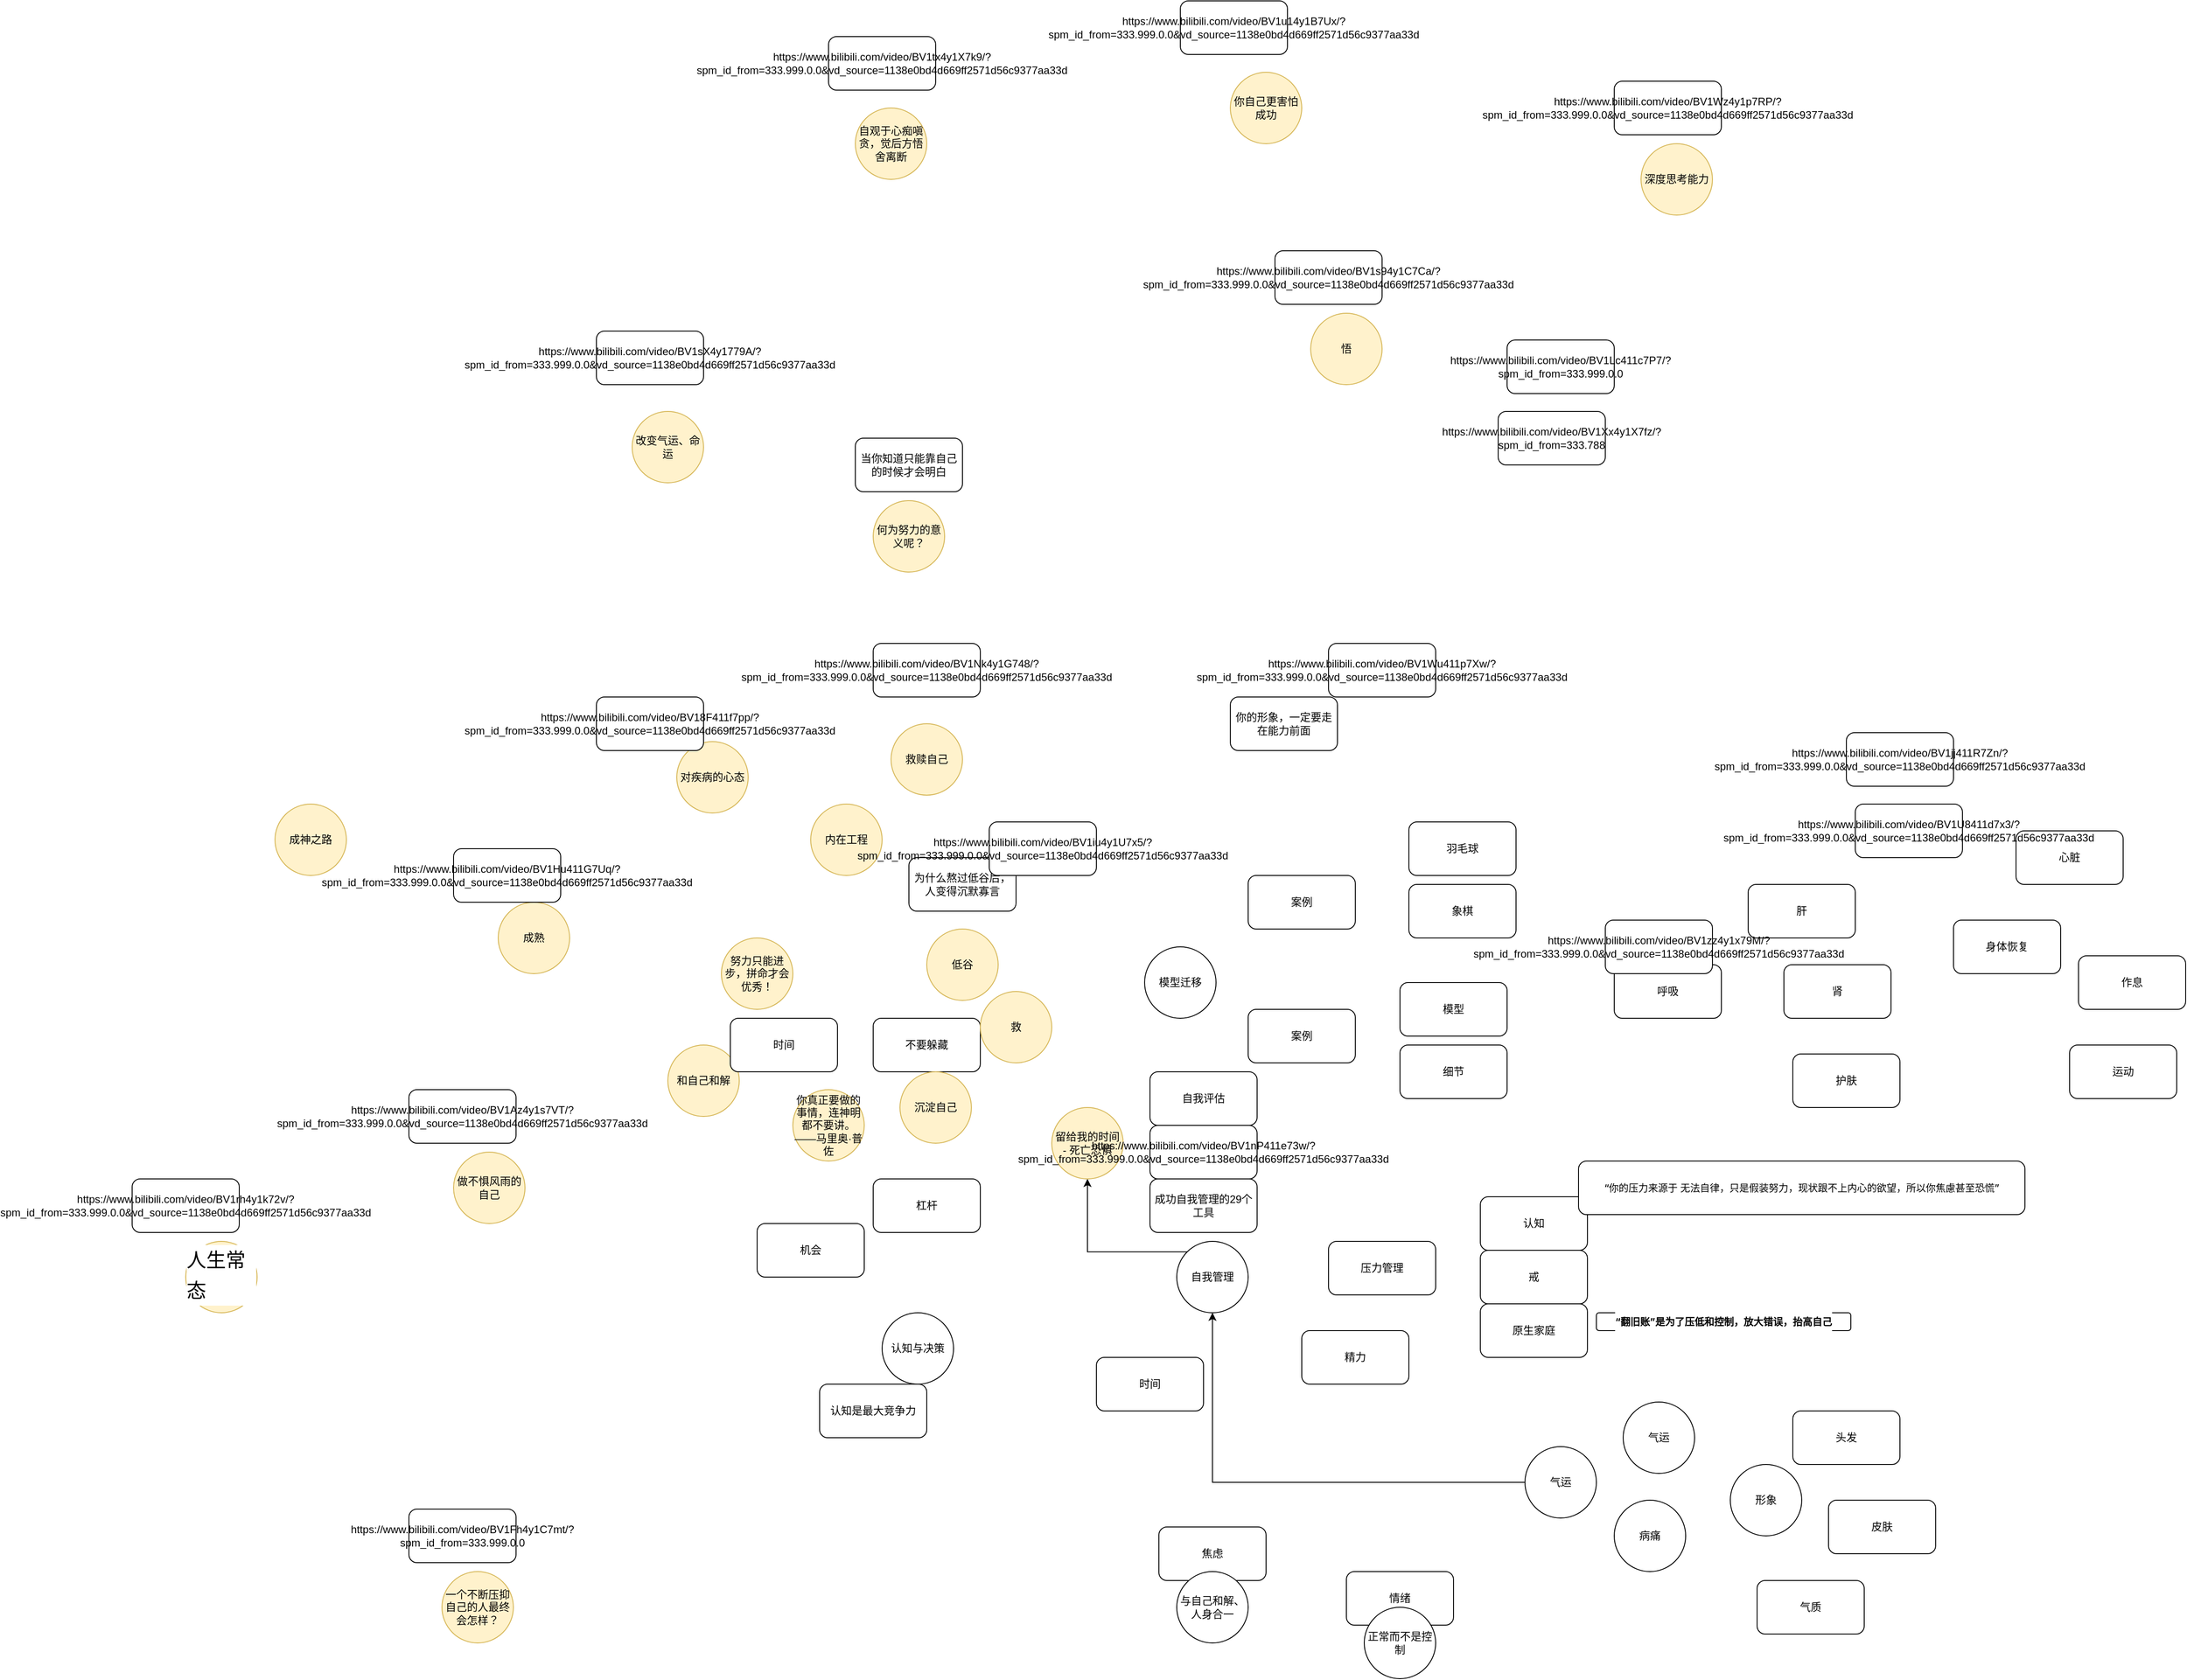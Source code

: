 <mxfile version="21.6.6" type="github">
  <diagram name="第 1 页" id="dakM9nL8LV4iqTdno8jL">
    <mxGraphModel dx="3447" dy="2172" grid="1" gridSize="10" guides="1" tooltips="1" connect="1" arrows="1" fold="1" page="1" pageScale="1" pageWidth="827" pageHeight="1169" math="0" shadow="0">
      <root>
        <mxCell id="0" />
        <mxCell id="1" parent="0" />
        <mxCell id="mPqD-2F0gGFnDQa81UJL-1" value="自我评估" style="rounded=1;whiteSpace=wrap;html=1;" parent="1" vertex="1">
          <mxGeometry x="380" y="190" width="120" height="60" as="geometry" />
        </mxCell>
        <mxCell id="mPqD-2F0gGFnDQa81UJL-28" style="edgeStyle=orthogonalEdgeStyle;rounded=0;orthogonalLoop=1;jettySize=auto;html=1;exitX=0;exitY=0;exitDx=0;exitDy=0;" parent="1" source="mPqD-2F0gGFnDQa81UJL-2" target="mPqD-2F0gGFnDQa81UJL-27" edge="1">
          <mxGeometry relative="1" as="geometry" />
        </mxCell>
        <mxCell id="mPqD-2F0gGFnDQa81UJL-2" value="自我管理" style="ellipse;whiteSpace=wrap;html=1;aspect=fixed;" parent="1" vertex="1">
          <mxGeometry x="410" y="380" width="80" height="80" as="geometry" />
        </mxCell>
        <mxCell id="mPqD-2F0gGFnDQa81UJL-3" value="认知与决策" style="ellipse;whiteSpace=wrap;html=1;aspect=fixed;" parent="1" vertex="1">
          <mxGeometry x="80" y="460" width="80" height="80" as="geometry" />
        </mxCell>
        <mxCell id="mPqD-2F0gGFnDQa81UJL-4" value="机会" style="rounded=1;whiteSpace=wrap;html=1;" parent="1" vertex="1">
          <mxGeometry x="-60" y="360" width="120" height="60" as="geometry" />
        </mxCell>
        <mxCell id="mPqD-2F0gGFnDQa81UJL-5" value="杠杆" style="rounded=1;whiteSpace=wrap;html=1;" parent="1" vertex="1">
          <mxGeometry x="70" y="310" width="120" height="60" as="geometry" />
        </mxCell>
        <mxCell id="mPqD-2F0gGFnDQa81UJL-7" value="压力管理" style="rounded=1;whiteSpace=wrap;html=1;" parent="1" vertex="1">
          <mxGeometry x="580" y="380" width="120" height="60" as="geometry" />
        </mxCell>
        <mxCell id="mPqD-2F0gGFnDQa81UJL-8" value="精力" style="rounded=1;whiteSpace=wrap;html=1;" parent="1" vertex="1">
          <mxGeometry x="550" y="480" width="120" height="60" as="geometry" />
        </mxCell>
        <mxCell id="mPqD-2F0gGFnDQa81UJL-9" value="时间" style="rounded=1;whiteSpace=wrap;html=1;" parent="1" vertex="1">
          <mxGeometry x="320" y="510" width="120" height="60" as="geometry" />
        </mxCell>
        <mxCell id="mPqD-2F0gGFnDQa81UJL-10" value="模型迁移" style="ellipse;whiteSpace=wrap;html=1;aspect=fixed;" parent="1" vertex="1">
          <mxGeometry x="374" y="50" width="80" height="80" as="geometry" />
        </mxCell>
        <mxCell id="mPqD-2F0gGFnDQa81UJL-11" value="案例" style="rounded=1;whiteSpace=wrap;html=1;" parent="1" vertex="1">
          <mxGeometry x="490" y="-30" width="120" height="60" as="geometry" />
        </mxCell>
        <mxCell id="mPqD-2F0gGFnDQa81UJL-12" value="羽毛球" style="rounded=1;whiteSpace=wrap;html=1;" parent="1" vertex="1">
          <mxGeometry x="670" y="-90" width="120" height="60" as="geometry" />
        </mxCell>
        <mxCell id="mPqD-2F0gGFnDQa81UJL-13" value="象棋" style="rounded=1;whiteSpace=wrap;html=1;" parent="1" vertex="1">
          <mxGeometry x="670" y="-20" width="120" height="60" as="geometry" />
        </mxCell>
        <mxCell id="mPqD-2F0gGFnDQa81UJL-14" value="案例" style="rounded=1;whiteSpace=wrap;html=1;" parent="1" vertex="1">
          <mxGeometry x="490" y="120" width="120" height="60" as="geometry" />
        </mxCell>
        <mxCell id="mPqD-2F0gGFnDQa81UJL-15" value="模型" style="rounded=1;whiteSpace=wrap;html=1;" parent="1" vertex="1">
          <mxGeometry x="660" y="90" width="120" height="60" as="geometry" />
        </mxCell>
        <mxCell id="mPqD-2F0gGFnDQa81UJL-16" value="细节" style="rounded=1;whiteSpace=wrap;html=1;" parent="1" vertex="1">
          <mxGeometry x="660" y="160" width="120" height="60" as="geometry" />
        </mxCell>
        <mxCell id="mPqD-2F0gGFnDQa81UJL-17" value="认知" style="rounded=1;whiteSpace=wrap;html=1;" parent="1" vertex="1">
          <mxGeometry x="750" y="330" width="120" height="60" as="geometry" />
        </mxCell>
        <mxCell id="mPqD-2F0gGFnDQa81UJL-18" value="戒" style="rounded=1;whiteSpace=wrap;html=1;" parent="1" vertex="1">
          <mxGeometry x="750" y="390" width="120" height="60" as="geometry" />
        </mxCell>
        <mxCell id="mPqD-2F0gGFnDQa81UJL-19" value="病痛" style="ellipse;whiteSpace=wrap;html=1;aspect=fixed;" parent="1" vertex="1">
          <mxGeometry x="900" y="670" width="80" height="80" as="geometry" />
        </mxCell>
        <mxCell id="mPqD-2F0gGFnDQa81UJL-22" style="edgeStyle=orthogonalEdgeStyle;rounded=0;orthogonalLoop=1;jettySize=auto;html=1;exitX=0;exitY=0.5;exitDx=0;exitDy=0;entryX=0.5;entryY=1;entryDx=0;entryDy=0;" parent="1" source="mPqD-2F0gGFnDQa81UJL-20" target="mPqD-2F0gGFnDQa81UJL-2" edge="1">
          <mxGeometry relative="1" as="geometry" />
        </mxCell>
        <mxCell id="mPqD-2F0gGFnDQa81UJL-20" value="气运" style="ellipse;whiteSpace=wrap;html=1;aspect=fixed;" parent="1" vertex="1">
          <mxGeometry x="800" y="610" width="80" height="80" as="geometry" />
        </mxCell>
        <mxCell id="mPqD-2F0gGFnDQa81UJL-21" value="气运" style="ellipse;whiteSpace=wrap;html=1;aspect=fixed;" parent="1" vertex="1">
          <mxGeometry x="910" y="560" width="80" height="80" as="geometry" />
        </mxCell>
        <mxCell id="mPqD-2F0gGFnDQa81UJL-23" value="形象" style="ellipse;whiteSpace=wrap;html=1;aspect=fixed;" parent="1" vertex="1">
          <mxGeometry x="1030" y="630" width="80" height="80" as="geometry" />
        </mxCell>
        <mxCell id="mPqD-2F0gGFnDQa81UJL-24" value="头发" style="rounded=1;whiteSpace=wrap;html=1;" parent="1" vertex="1">
          <mxGeometry x="1100" y="570" width="120" height="60" as="geometry" />
        </mxCell>
        <mxCell id="mPqD-2F0gGFnDQa81UJL-25" value="皮肤" style="rounded=1;whiteSpace=wrap;html=1;" parent="1" vertex="1">
          <mxGeometry x="1140" y="670" width="120" height="60" as="geometry" />
        </mxCell>
        <mxCell id="mPqD-2F0gGFnDQa81UJL-26" value="气质" style="rounded=1;whiteSpace=wrap;html=1;" parent="1" vertex="1">
          <mxGeometry x="1060" y="760" width="120" height="60" as="geometry" />
        </mxCell>
        <mxCell id="mPqD-2F0gGFnDQa81UJL-27" value="留给我的时间 - 死亡恐惧" style="ellipse;whiteSpace=wrap;html=1;aspect=fixed;fillColor=#fff2cc;strokeColor=#d6b656;" parent="1" vertex="1">
          <mxGeometry x="270" y="230" width="80" height="80" as="geometry" />
        </mxCell>
        <mxCell id="mPqD-2F0gGFnDQa81UJL-29" value="原生家庭" style="rounded=1;whiteSpace=wrap;html=1;" parent="1" vertex="1">
          <mxGeometry x="750" y="450" width="120" height="60" as="geometry" />
        </mxCell>
        <mxCell id="mPqD-2F0gGFnDQa81UJL-30" value="&lt;h1 style=&quot;margin: 0px 0px 6px; color: var(--text1); padding: 0px; font-family: -apple-system, BlinkMacSystemFont, &amp;quot;Helvetica Neue&amp;quot;, Helvetica, Arial, &amp;quot;PingFang SC&amp;quot;, &amp;quot;Hiragino Sans GB&amp;quot;, &amp;quot;Microsoft YaHei&amp;quot;, sans-serif; -webkit-font-smoothing: antialiased; line-height: 34px; overflow: hidden; text-overflow: ellipsis; text-align: start; background-color: rgb(255, 255, 255);&quot; data-v-4f1c0915=&quot;&quot; class=&quot;video-title&quot; title=&quot;“翻旧账”是为了压低和控制，放大错误，抬高自己&quot;&gt;&lt;font style=&quot;font-size: 11px;&quot;&gt;“翻旧账”是为了压低和控制，放大错误，抬高自己&lt;/font&gt;&lt;/h1&gt;" style="rounded=1;whiteSpace=wrap;html=1;" parent="1" vertex="1">
          <mxGeometry x="880" y="460" width="285" height="20" as="geometry" />
        </mxCell>
        <mxCell id="mPqD-2F0gGFnDQa81UJL-31" value="&lt;h1 style=&quot;margin: 0px 0px 6px; color: var(--text1); font-weight: 500; padding: 0px; font-family: -apple-system, BlinkMacSystemFont, &amp;quot;Helvetica Neue&amp;quot;, Helvetica, Arial, &amp;quot;PingFang SC&amp;quot;, &amp;quot;Hiragino Sans GB&amp;quot;, &amp;quot;Microsoft YaHei&amp;quot;, sans-serif; -webkit-font-smoothing: antialiased; line-height: 34px; overflow: hidden; text-overflow: ellipsis; text-align: start; background-color: rgb(255, 255, 255);&quot; data-v-4f1c0915=&quot;&quot; class=&quot;video-title&quot; title=&quot;“你的压力来源于 无法自律，只是假装努力，现状跟不上内心的欲望，所以你焦慮甚至恐慌”&quot;&gt;&lt;font style=&quot;font-size: 11px;&quot;&gt;“你的压力来源于 无法自律，只是假装努力，现状跟不上内心的欲望，所以你焦慮甚至恐慌”&lt;/font&gt;&lt;/h1&gt;" style="rounded=1;whiteSpace=wrap;html=1;" parent="1" vertex="1">
          <mxGeometry x="860" y="290" width="500" height="60" as="geometry" />
        </mxCell>
        <mxCell id="mPqD-2F0gGFnDQa81UJL-32" value="不要躲藏" style="rounded=1;whiteSpace=wrap;html=1;" parent="1" vertex="1">
          <mxGeometry x="70" y="130" width="120" height="60" as="geometry" />
        </mxCell>
        <mxCell id="mPqD-2F0gGFnDQa81UJL-33" value="救" style="ellipse;whiteSpace=wrap;html=1;aspect=fixed;fillColor=#fff2cc;strokeColor=#d6b656;" parent="1" vertex="1">
          <mxGeometry x="190" y="100" width="80" height="80" as="geometry" />
        </mxCell>
        <mxCell id="mPqD-2F0gGFnDQa81UJL-34" value="认知是最大竞争力" style="rounded=1;whiteSpace=wrap;html=1;" parent="1" vertex="1">
          <mxGeometry x="10" y="540" width="120" height="60" as="geometry" />
        </mxCell>
        <mxCell id="mPqD-2F0gGFnDQa81UJL-35" value="身体恢复" style="rounded=1;whiteSpace=wrap;html=1;" parent="1" vertex="1">
          <mxGeometry x="1280" y="20" width="120" height="60" as="geometry" />
        </mxCell>
        <mxCell id="mPqD-2F0gGFnDQa81UJL-36" value="成功自我管理的29个工具" style="rounded=1;whiteSpace=wrap;html=1;" parent="1" vertex="1">
          <mxGeometry x="380" y="310" width="120" height="60" as="geometry" />
        </mxCell>
        <mxCell id="mPqD-2F0gGFnDQa81UJL-37" value="https://www.bilibili.com/video/BV1nP411e73w/?spm_id_from=333.999.0.0&amp;amp;vd_source=1138e0bd4d669ff2571d56c9377aa33d" style="rounded=1;whiteSpace=wrap;html=1;" parent="1" vertex="1">
          <mxGeometry x="380" y="250" width="120" height="60" as="geometry" />
        </mxCell>
        <mxCell id="oojp53osQ3FEO0hUYnJl-1" value="焦虑" style="rounded=1;whiteSpace=wrap;html=1;" vertex="1" parent="1">
          <mxGeometry x="390" y="700" width="120" height="60" as="geometry" />
        </mxCell>
        <mxCell id="oojp53osQ3FEO0hUYnJl-2" value="与自己和解、人身合一" style="ellipse;whiteSpace=wrap;html=1;aspect=fixed;" vertex="1" parent="1">
          <mxGeometry x="410" y="750" width="80" height="80" as="geometry" />
        </mxCell>
        <mxCell id="oojp53osQ3FEO0hUYnJl-3" value="肝" style="rounded=1;whiteSpace=wrap;html=1;" vertex="1" parent="1">
          <mxGeometry x="1050" y="-20" width="120" height="60" as="geometry" />
        </mxCell>
        <mxCell id="oojp53osQ3FEO0hUYnJl-4" value="肾" style="rounded=1;whiteSpace=wrap;html=1;" vertex="1" parent="1">
          <mxGeometry x="1090" y="70" width="120" height="60" as="geometry" />
        </mxCell>
        <mxCell id="oojp53osQ3FEO0hUYnJl-5" value="护肤" style="rounded=1;whiteSpace=wrap;html=1;" vertex="1" parent="1">
          <mxGeometry x="1100" y="170" width="120" height="60" as="geometry" />
        </mxCell>
        <mxCell id="oojp53osQ3FEO0hUYnJl-6" value="作息" style="rounded=1;whiteSpace=wrap;html=1;" vertex="1" parent="1">
          <mxGeometry x="1420" y="60" width="120" height="60" as="geometry" />
        </mxCell>
        <mxCell id="oojp53osQ3FEO0hUYnJl-7" value="心脏" style="rounded=1;whiteSpace=wrap;html=1;" vertex="1" parent="1">
          <mxGeometry x="1350" y="-80" width="120" height="60" as="geometry" />
        </mxCell>
        <mxCell id="oojp53osQ3FEO0hUYnJl-8" value="运动" style="rounded=1;whiteSpace=wrap;html=1;" vertex="1" parent="1">
          <mxGeometry x="1410" y="160" width="120" height="60" as="geometry" />
        </mxCell>
        <mxCell id="oojp53osQ3FEO0hUYnJl-9" value="https://www.bilibili.com/video/BV1U8411d7x3/?spm_id_from=333.999.0.0&amp;amp;vd_source=1138e0bd4d669ff2571d56c9377aa33d" style="rounded=1;whiteSpace=wrap;html=1;" vertex="1" parent="1">
          <mxGeometry x="1170" y="-110" width="120" height="60" as="geometry" />
        </mxCell>
        <mxCell id="oojp53osQ3FEO0hUYnJl-10" value="https://www.bilibili.com/video/BV1jj411R7Zn/?spm_id_from=333.999.0.0&amp;amp;vd_source=1138e0bd4d669ff2571d56c9377aa33d" style="rounded=1;whiteSpace=wrap;html=1;" vertex="1" parent="1">
          <mxGeometry x="1160" y="-190" width="120" height="60" as="geometry" />
        </mxCell>
        <mxCell id="oojp53osQ3FEO0hUYnJl-11" value="你的形象，一定要走在能力前面" style="rounded=1;whiteSpace=wrap;html=1;" vertex="1" parent="1">
          <mxGeometry x="470" y="-230" width="120" height="60" as="geometry" />
        </mxCell>
        <mxCell id="oojp53osQ3FEO0hUYnJl-12" value="https://www.bilibili.com/video/BV1Wu411p7Xw/?spm_id_from=333.999.0.0&amp;amp;vd_source=1138e0bd4d669ff2571d56c9377aa33d" style="rounded=1;whiteSpace=wrap;html=1;" vertex="1" parent="1">
          <mxGeometry x="580" y="-290" width="120" height="60" as="geometry" />
        </mxCell>
        <mxCell id="oojp53osQ3FEO0hUYnJl-13" value="内在工程" style="ellipse;whiteSpace=wrap;html=1;aspect=fixed;fillColor=#fff2cc;strokeColor=#d6b656;" vertex="1" parent="1">
          <mxGeometry y="-110" width="80" height="80" as="geometry" />
        </mxCell>
        <mxCell id="oojp53osQ3FEO0hUYnJl-14" value="对疾病的心态" style="ellipse;whiteSpace=wrap;html=1;aspect=fixed;fillColor=#fff2cc;strokeColor=#d6b656;" vertex="1" parent="1">
          <mxGeometry x="-150" y="-180" width="80" height="80" as="geometry" />
        </mxCell>
        <mxCell id="oojp53osQ3FEO0hUYnJl-15" value="https://www.bilibili.com/video/BV1Nk4y1G748/?spm_id_from=333.999.0.0&amp;amp;vd_source=1138e0bd4d669ff2571d56c9377aa33d" style="rounded=1;whiteSpace=wrap;html=1;" vertex="1" parent="1">
          <mxGeometry x="70" y="-290" width="120" height="60" as="geometry" />
        </mxCell>
        <mxCell id="oojp53osQ3FEO0hUYnJl-16" value="救赎自己" style="ellipse;whiteSpace=wrap;html=1;aspect=fixed;fillColor=#fff2cc;strokeColor=#d6b656;" vertex="1" parent="1">
          <mxGeometry x="90" y="-200" width="80" height="80" as="geometry" />
        </mxCell>
        <mxCell id="oojp53osQ3FEO0hUYnJl-17" value="https://www.bilibili.com/video/BV18F411f7pp/?spm_id_from=333.999.0.0&amp;amp;vd_source=1138e0bd4d669ff2571d56c9377aa33d" style="rounded=1;whiteSpace=wrap;html=1;" vertex="1" parent="1">
          <mxGeometry x="-240" y="-230" width="120" height="60" as="geometry" />
        </mxCell>
        <mxCell id="oojp53osQ3FEO0hUYnJl-18" value="低谷" style="ellipse;whiteSpace=wrap;html=1;aspect=fixed;fillColor=#fff2cc;strokeColor=#d6b656;" vertex="1" parent="1">
          <mxGeometry x="130" y="30" width="80" height="80" as="geometry" />
        </mxCell>
        <mxCell id="oojp53osQ3FEO0hUYnJl-19" value="为什么熬过低谷后，人变得沉默寡言" style="rounded=1;whiteSpace=wrap;html=1;" vertex="1" parent="1">
          <mxGeometry x="110" y="-50" width="120" height="60" as="geometry" />
        </mxCell>
        <mxCell id="oojp53osQ3FEO0hUYnJl-20" value="https://www.bilibili.com/video/BV1iu4y1U7x5/?spm_id_from=333.999.0.0&amp;amp;vd_source=1138e0bd4d669ff2571d56c9377aa33d" style="rounded=1;whiteSpace=wrap;html=1;" vertex="1" parent="1">
          <mxGeometry x="200" y="-90" width="120" height="60" as="geometry" />
        </mxCell>
        <mxCell id="oojp53osQ3FEO0hUYnJl-21" value="呼吸" style="rounded=1;whiteSpace=wrap;html=1;" vertex="1" parent="1">
          <mxGeometry x="900" y="70" width="120" height="60" as="geometry" />
        </mxCell>
        <mxCell id="oojp53osQ3FEO0hUYnJl-22" value="https://www.bilibili.com/video/BV1zz4y1x79M/?spm_id_from=333.999.0.0&amp;amp;vd_source=1138e0bd4d669ff2571d56c9377aa33d" style="rounded=1;whiteSpace=wrap;html=1;" vertex="1" parent="1">
          <mxGeometry x="890" y="20" width="120" height="60" as="geometry" />
        </mxCell>
        <mxCell id="oojp53osQ3FEO0hUYnJl-25" value="你真正要做的事情，连神明都不要讲。——马里奥·普佐" style="ellipse;whiteSpace=wrap;html=1;aspect=fixed;fillColor=#fff2cc;strokeColor=#d6b656;" vertex="1" parent="1">
          <mxGeometry x="-20" y="210" width="80" height="80" as="geometry" />
        </mxCell>
        <mxCell id="oojp53osQ3FEO0hUYnJl-26" value="沉淀自己" style="ellipse;whiteSpace=wrap;html=1;aspect=fixed;fillColor=#fff2cc;strokeColor=#d6b656;" vertex="1" parent="1">
          <mxGeometry x="100" y="190" width="80" height="80" as="geometry" />
        </mxCell>
        <mxCell id="oojp53osQ3FEO0hUYnJl-27" value="努力只能进步，拼命才会优秀！" style="ellipse;whiteSpace=wrap;html=1;aspect=fixed;fillColor=#fff2cc;strokeColor=#d6b656;" vertex="1" parent="1">
          <mxGeometry x="-100" y="40" width="80" height="80" as="geometry" />
        </mxCell>
        <mxCell id="oojp53osQ3FEO0hUYnJl-28" value="和自己和解" style="ellipse;whiteSpace=wrap;html=1;aspect=fixed;fillColor=#fff2cc;strokeColor=#d6b656;" vertex="1" parent="1">
          <mxGeometry x="-160" y="160" width="80" height="80" as="geometry" />
        </mxCell>
        <mxCell id="oojp53osQ3FEO0hUYnJl-29" value="时间" style="rounded=1;whiteSpace=wrap;html=1;" vertex="1" parent="1">
          <mxGeometry x="-90" y="130" width="120" height="60" as="geometry" />
        </mxCell>
        <mxCell id="oojp53osQ3FEO0hUYnJl-30" value="成神之路" style="ellipse;whiteSpace=wrap;html=1;aspect=fixed;fillColor=#fff2cc;strokeColor=#d6b656;" vertex="1" parent="1">
          <mxGeometry x="-600" y="-110" width="80" height="80" as="geometry" />
        </mxCell>
        <mxCell id="oojp53osQ3FEO0hUYnJl-31" value="成熟" style="ellipse;whiteSpace=wrap;html=1;aspect=fixed;fillColor=#fff2cc;strokeColor=#d6b656;" vertex="1" parent="1">
          <mxGeometry x="-350" width="80" height="80" as="geometry" />
        </mxCell>
        <mxCell id="oojp53osQ3FEO0hUYnJl-32" value="https://www.bilibili.com/video/BV1Hu411G7Uq/?spm_id_from=333.999.0.0&amp;amp;vd_source=1138e0bd4d669ff2571d56c9377aa33d" style="rounded=1;whiteSpace=wrap;html=1;" vertex="1" parent="1">
          <mxGeometry x="-400" y="-60" width="120" height="60" as="geometry" />
        </mxCell>
        <mxCell id="oojp53osQ3FEO0hUYnJl-33" value="做不惧风雨的自己" style="ellipse;whiteSpace=wrap;html=1;aspect=fixed;fillColor=#fff2cc;strokeColor=#d6b656;" vertex="1" parent="1">
          <mxGeometry x="-400" y="280" width="80" height="80" as="geometry" />
        </mxCell>
        <mxCell id="oojp53osQ3FEO0hUYnJl-34" value="https://www.bilibili.com/video/BV1Az4y1s7VT/?spm_id_from=333.999.0.0&amp;amp;vd_source=1138e0bd4d669ff2571d56c9377aa33d" style="rounded=1;whiteSpace=wrap;html=1;" vertex="1" parent="1">
          <mxGeometry x="-450" y="210" width="120" height="60" as="geometry" />
        </mxCell>
        <mxCell id="oojp53osQ3FEO0hUYnJl-35" value="&lt;h1 style=&quot;margin: 0px 0px 6px; color: var(--text1); font-weight: 500; padding: 0px; font-size: 22px; font-family: -apple-system, BlinkMacSystemFont, &amp;quot;Helvetica Neue&amp;quot;, Helvetica, Arial, &amp;quot;PingFang SC&amp;quot;, &amp;quot;Hiragino Sans GB&amp;quot;, &amp;quot;Microsoft YaHei&amp;quot;, sans-serif; -webkit-font-smoothing: antialiased; line-height: 34px; overflow: hidden; text-overflow: ellipsis; text-align: start; background-color: rgb(255, 255, 255);&quot; data-v-4f1c0915=&quot;&quot; class=&quot;video-title&quot; title=&quot;人生常态&quot;&gt;人生常态&lt;/h1&gt;" style="ellipse;whiteSpace=wrap;html=1;aspect=fixed;fillColor=#fff2cc;strokeColor=#d6b656;" vertex="1" parent="1">
          <mxGeometry x="-700" y="380" width="80" height="80" as="geometry" />
        </mxCell>
        <mxCell id="oojp53osQ3FEO0hUYnJl-36" value="https://www.bilibili.com/video/BV1rh4y1k72v/?spm_id_from=333.999.0.0&amp;amp;vd_source=1138e0bd4d669ff2571d56c9377aa33d" style="rounded=1;whiteSpace=wrap;html=1;" vertex="1" parent="1">
          <mxGeometry x="-760" y="310" width="120" height="60" as="geometry" />
        </mxCell>
        <mxCell id="oojp53osQ3FEO0hUYnJl-37" value="一个不断压抑自己的人最终会怎样？" style="ellipse;whiteSpace=wrap;html=1;aspect=fixed;fillColor=#fff2cc;strokeColor=#d6b656;" vertex="1" parent="1">
          <mxGeometry x="-413" y="750" width="80" height="80" as="geometry" />
        </mxCell>
        <mxCell id="oojp53osQ3FEO0hUYnJl-38" value="https://www.bilibili.com/video/BV1Fh4y1C7mt/?spm_id_from=333.999.0.0" style="rounded=1;whiteSpace=wrap;html=1;" vertex="1" parent="1">
          <mxGeometry x="-450" y="680" width="120" height="60" as="geometry" />
        </mxCell>
        <mxCell id="oojp53osQ3FEO0hUYnJl-39" value="情绪" style="rounded=1;whiteSpace=wrap;html=1;" vertex="1" parent="1">
          <mxGeometry x="600" y="750" width="120" height="60" as="geometry" />
        </mxCell>
        <mxCell id="oojp53osQ3FEO0hUYnJl-40" value="正常而不是控制" style="ellipse;whiteSpace=wrap;html=1;aspect=fixed;" vertex="1" parent="1">
          <mxGeometry x="620" y="790" width="80" height="80" as="geometry" />
        </mxCell>
        <mxCell id="oojp53osQ3FEO0hUYnJl-41" value="改变气运、命运" style="ellipse;whiteSpace=wrap;html=1;aspect=fixed;fillColor=#fff2cc;strokeColor=#d6b656;" vertex="1" parent="1">
          <mxGeometry x="-200" y="-550" width="80" height="80" as="geometry" />
        </mxCell>
        <mxCell id="oojp53osQ3FEO0hUYnJl-42" value="https://www.bilibili.com/video/BV1sX4y1779A/?spm_id_from=333.999.0.0&amp;amp;vd_source=1138e0bd4d669ff2571d56c9377aa33d" style="rounded=1;whiteSpace=wrap;html=1;" vertex="1" parent="1">
          <mxGeometry x="-240" y="-640" width="120" height="60" as="geometry" />
        </mxCell>
        <mxCell id="oojp53osQ3FEO0hUYnJl-43" value="何为努力的意义呢？" style="ellipse;whiteSpace=wrap;html=1;aspect=fixed;fillColor=#fff2cc;strokeColor=#d6b656;" vertex="1" parent="1">
          <mxGeometry x="70" y="-450" width="80" height="80" as="geometry" />
        </mxCell>
        <mxCell id="oojp53osQ3FEO0hUYnJl-44" value="当你知道只能靠自己的时候才会明白" style="rounded=1;whiteSpace=wrap;html=1;" vertex="1" parent="1">
          <mxGeometry x="50" y="-520" width="120" height="60" as="geometry" />
        </mxCell>
        <mxCell id="oojp53osQ3FEO0hUYnJl-45" value="悟" style="ellipse;whiteSpace=wrap;html=1;aspect=fixed;fillColor=#fff2cc;strokeColor=#d6b656;" vertex="1" parent="1">
          <mxGeometry x="560" y="-660" width="80" height="80" as="geometry" />
        </mxCell>
        <mxCell id="oojp53osQ3FEO0hUYnJl-46" value="https://www.bilibili.com/video/BV1s94y1C7Ca/?spm_id_from=333.999.0.0&amp;amp;vd_source=1138e0bd4d669ff2571d56c9377aa33d" style="rounded=1;whiteSpace=wrap;html=1;" vertex="1" parent="1">
          <mxGeometry x="520" y="-730" width="120" height="60" as="geometry" />
        </mxCell>
        <mxCell id="oojp53osQ3FEO0hUYnJl-47" value="自观于心痴嗔贪，觉后方悟舍离断" style="ellipse;whiteSpace=wrap;html=1;aspect=fixed;fillColor=#fff2cc;strokeColor=#d6b656;" vertex="1" parent="1">
          <mxGeometry x="50" y="-890" width="80" height="80" as="geometry" />
        </mxCell>
        <mxCell id="oojp53osQ3FEO0hUYnJl-48" value="https://www.bilibili.com/video/BV1tx4y1X7k9/?spm_id_from=333.999.0.0&amp;amp;vd_source=1138e0bd4d669ff2571d56c9377aa33d" style="rounded=1;whiteSpace=wrap;html=1;" vertex="1" parent="1">
          <mxGeometry x="20" y="-970" width="120" height="60" as="geometry" />
        </mxCell>
        <mxCell id="oojp53osQ3FEO0hUYnJl-49" value="你自己更害怕成功" style="ellipse;whiteSpace=wrap;html=1;aspect=fixed;fillColor=#fff2cc;strokeColor=#d6b656;" vertex="1" parent="1">
          <mxGeometry x="470" y="-930" width="80" height="80" as="geometry" />
        </mxCell>
        <mxCell id="oojp53osQ3FEO0hUYnJl-50" value="https://www.bilibili.com/video/BV1u14y1B7Ux/?spm_id_from=333.999.0.0&amp;amp;vd_source=1138e0bd4d669ff2571d56c9377aa33d" style="rounded=1;whiteSpace=wrap;html=1;" vertex="1" parent="1">
          <mxGeometry x="414" y="-1010" width="120" height="60" as="geometry" />
        </mxCell>
        <mxCell id="oojp53osQ3FEO0hUYnJl-51" value="https://www.bilibili.com/video/BV1Lc411c7P7/?spm_id_from=333.999.0.0" style="rounded=1;whiteSpace=wrap;html=1;" vertex="1" parent="1">
          <mxGeometry x="780" y="-630" width="120" height="60" as="geometry" />
        </mxCell>
        <mxCell id="oojp53osQ3FEO0hUYnJl-52" value="https://www.bilibili.com/video/BV1Xx4y1X7fz/?spm_id_from=333.788" style="rounded=1;whiteSpace=wrap;html=1;" vertex="1" parent="1">
          <mxGeometry x="770" y="-550" width="120" height="60" as="geometry" />
        </mxCell>
        <mxCell id="oojp53osQ3FEO0hUYnJl-53" value="深度思考能力" style="ellipse;whiteSpace=wrap;html=1;aspect=fixed;fillColor=#fff2cc;strokeColor=#d6b656;" vertex="1" parent="1">
          <mxGeometry x="930" y="-850" width="80" height="80" as="geometry" />
        </mxCell>
        <mxCell id="oojp53osQ3FEO0hUYnJl-54" value="https://www.bilibili.com/video/BV1Wz4y1p7RP/?spm_id_from=333.999.0.0&amp;amp;vd_source=1138e0bd4d669ff2571d56c9377aa33d" style="rounded=1;whiteSpace=wrap;html=1;" vertex="1" parent="1">
          <mxGeometry x="900" y="-920" width="120" height="60" as="geometry" />
        </mxCell>
      </root>
    </mxGraphModel>
  </diagram>
</mxfile>
